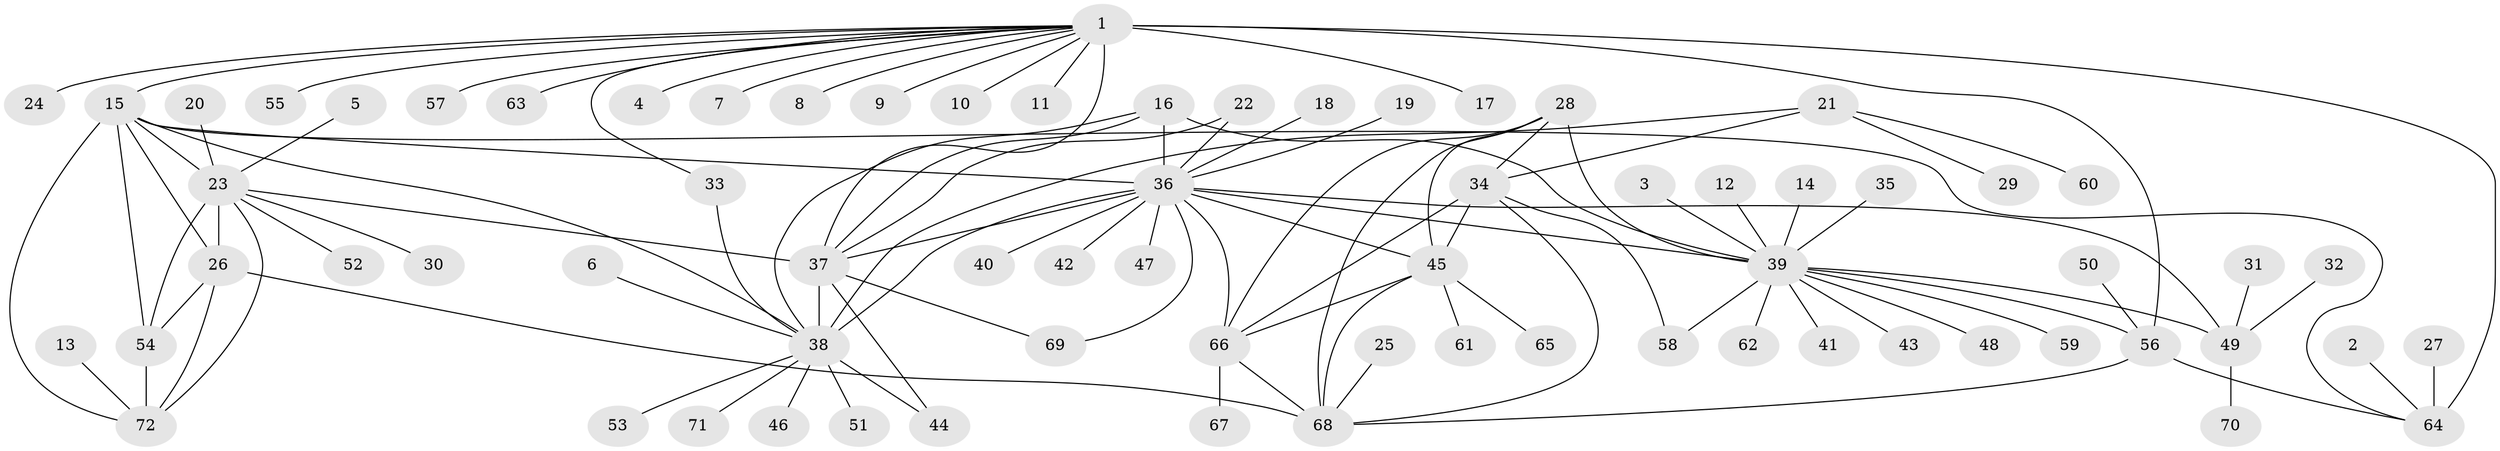 // original degree distribution, {10: 0.03496503496503497, 11: 0.02097902097902098, 7: 0.04195804195804196, 8: 0.04195804195804196, 9: 0.04195804195804196, 12: 0.04195804195804196, 13: 0.013986013986013986, 6: 0.013986013986013986, 1: 0.5734265734265734, 2: 0.16083916083916083, 4: 0.006993006993006993, 3: 0.006993006993006993}
// Generated by graph-tools (version 1.1) at 2025/50/03/09/25 03:50:40]
// undirected, 72 vertices, 104 edges
graph export_dot {
graph [start="1"]
  node [color=gray90,style=filled];
  1;
  2;
  3;
  4;
  5;
  6;
  7;
  8;
  9;
  10;
  11;
  12;
  13;
  14;
  15;
  16;
  17;
  18;
  19;
  20;
  21;
  22;
  23;
  24;
  25;
  26;
  27;
  28;
  29;
  30;
  31;
  32;
  33;
  34;
  35;
  36;
  37;
  38;
  39;
  40;
  41;
  42;
  43;
  44;
  45;
  46;
  47;
  48;
  49;
  50;
  51;
  52;
  53;
  54;
  55;
  56;
  57;
  58;
  59;
  60;
  61;
  62;
  63;
  64;
  65;
  66;
  67;
  68;
  69;
  70;
  71;
  72;
  1 -- 4 [weight=1.0];
  1 -- 7 [weight=1.0];
  1 -- 8 [weight=1.0];
  1 -- 9 [weight=1.0];
  1 -- 10 [weight=1.0];
  1 -- 11 [weight=1.0];
  1 -- 15 [weight=1.0];
  1 -- 17 [weight=1.0];
  1 -- 24 [weight=1.0];
  1 -- 33 [weight=1.0];
  1 -- 37 [weight=2.0];
  1 -- 55 [weight=1.0];
  1 -- 56 [weight=8.0];
  1 -- 57 [weight=1.0];
  1 -- 63 [weight=1.0];
  1 -- 64 [weight=4.0];
  2 -- 64 [weight=1.0];
  3 -- 39 [weight=1.0];
  5 -- 23 [weight=1.0];
  6 -- 38 [weight=1.0];
  12 -- 39 [weight=1.0];
  13 -- 72 [weight=1.0];
  14 -- 39 [weight=1.0];
  15 -- 23 [weight=2.0];
  15 -- 26 [weight=2.0];
  15 -- 36 [weight=1.0];
  15 -- 38 [weight=2.0];
  15 -- 54 [weight=4.0];
  15 -- 64 [weight=1.0];
  15 -- 72 [weight=2.0];
  16 -- 36 [weight=3.0];
  16 -- 37 [weight=1.0];
  16 -- 38 [weight=2.0];
  16 -- 39 [weight=2.0];
  18 -- 36 [weight=1.0];
  19 -- 36 [weight=1.0];
  20 -- 23 [weight=1.0];
  21 -- 29 [weight=1.0];
  21 -- 34 [weight=1.0];
  21 -- 38 [weight=1.0];
  21 -- 60 [weight=1.0];
  22 -- 36 [weight=1.0];
  22 -- 37 [weight=1.0];
  23 -- 26 [weight=1.0];
  23 -- 30 [weight=1.0];
  23 -- 37 [weight=1.0];
  23 -- 52 [weight=1.0];
  23 -- 54 [weight=2.0];
  23 -- 72 [weight=1.0];
  25 -- 68 [weight=1.0];
  26 -- 54 [weight=2.0];
  26 -- 68 [weight=1.0];
  26 -- 72 [weight=1.0];
  27 -- 64 [weight=1.0];
  28 -- 34 [weight=1.0];
  28 -- 39 [weight=1.0];
  28 -- 45 [weight=1.0];
  28 -- 66 [weight=1.0];
  28 -- 68 [weight=3.0];
  31 -- 49 [weight=1.0];
  32 -- 49 [weight=1.0];
  33 -- 38 [weight=1.0];
  34 -- 45 [weight=1.0];
  34 -- 58 [weight=1.0];
  34 -- 66 [weight=1.0];
  34 -- 68 [weight=3.0];
  35 -- 39 [weight=1.0];
  36 -- 37 [weight=3.0];
  36 -- 38 [weight=6.0];
  36 -- 39 [weight=5.0];
  36 -- 40 [weight=1.0];
  36 -- 42 [weight=1.0];
  36 -- 45 [weight=1.0];
  36 -- 47 [weight=1.0];
  36 -- 49 [weight=1.0];
  36 -- 66 [weight=1.0];
  36 -- 69 [weight=1.0];
  37 -- 38 [weight=2.0];
  37 -- 44 [weight=1.0];
  37 -- 69 [weight=1.0];
  38 -- 44 [weight=1.0];
  38 -- 46 [weight=1.0];
  38 -- 51 [weight=1.0];
  38 -- 53 [weight=1.0];
  38 -- 71 [weight=1.0];
  39 -- 41 [weight=1.0];
  39 -- 43 [weight=1.0];
  39 -- 48 [weight=1.0];
  39 -- 49 [weight=5.0];
  39 -- 56 [weight=1.0];
  39 -- 58 [weight=1.0];
  39 -- 59 [weight=1.0];
  39 -- 62 [weight=1.0];
  45 -- 61 [weight=1.0];
  45 -- 65 [weight=1.0];
  45 -- 66 [weight=1.0];
  45 -- 68 [weight=3.0];
  49 -- 70 [weight=1.0];
  50 -- 56 [weight=1.0];
  54 -- 72 [weight=2.0];
  56 -- 64 [weight=2.0];
  56 -- 68 [weight=1.0];
  66 -- 67 [weight=1.0];
  66 -- 68 [weight=3.0];
}
